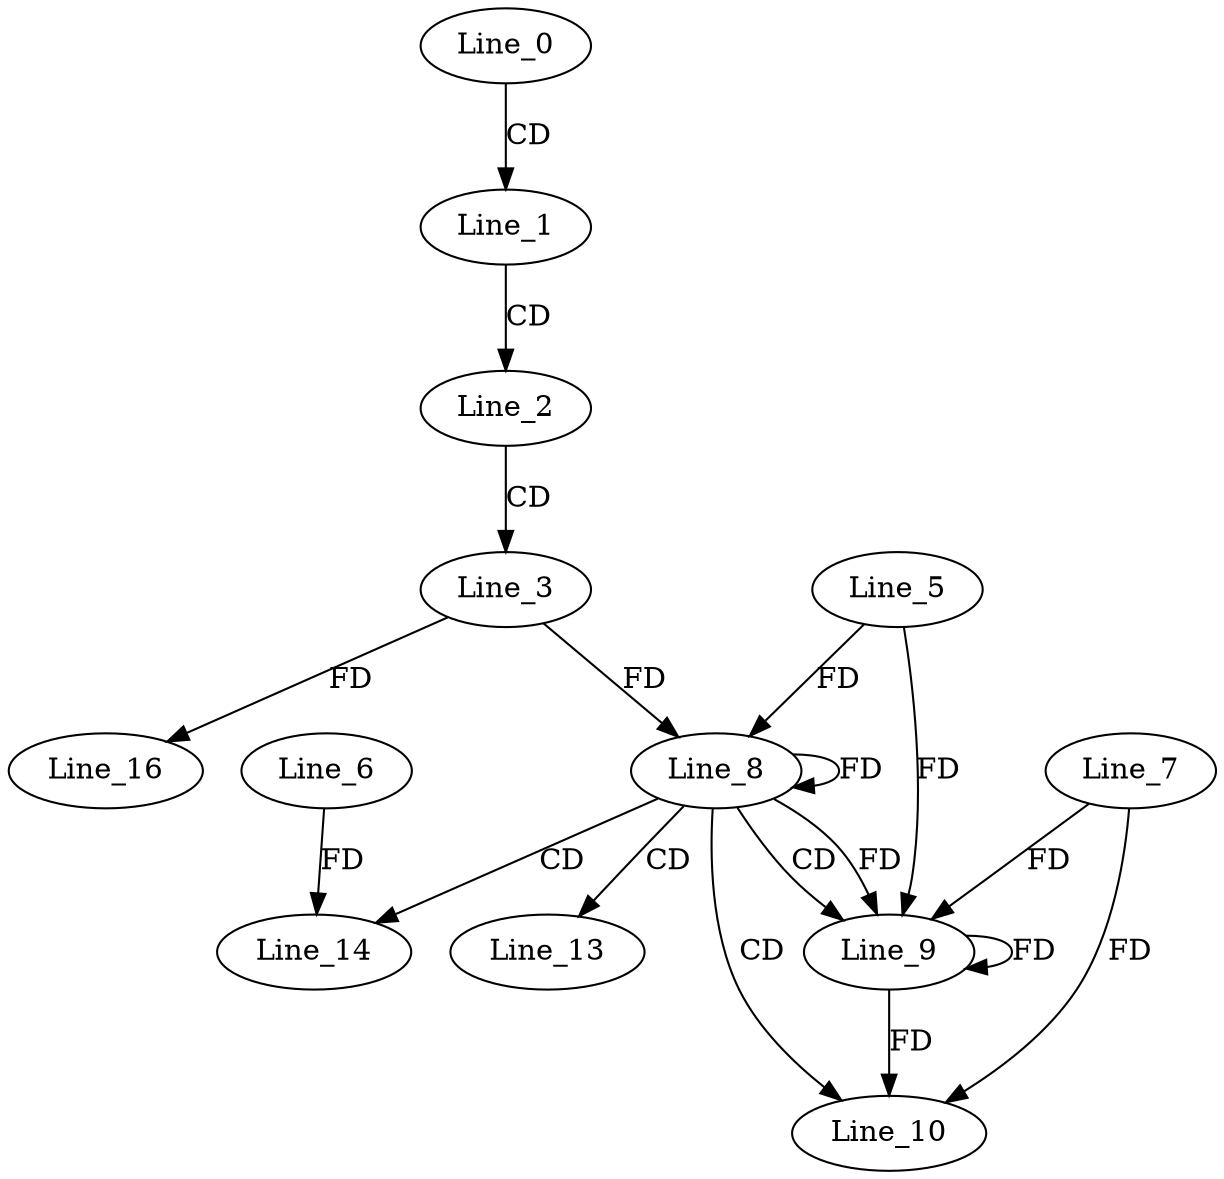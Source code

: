 digraph G {
  Line_0;
  Line_1;
  Line_2;
  Line_3;
  Line_8;
  Line_5;
  Line_8;
  Line_8;
  Line_9;
  Line_7;
  Line_9;
  Line_10;
  Line_13;
  Line_14;
  Line_6;
  Line_16;
  Line_0 -> Line_1 [ label="CD" ];
  Line_1 -> Line_2 [ label="CD" ];
  Line_2 -> Line_3 [ label="CD" ];
  Line_8 -> Line_8 [ label="FD" ];
  Line_5 -> Line_8 [ label="FD" ];
  Line_3 -> Line_8 [ label="FD" ];
  Line_8 -> Line_9 [ label="CD" ];
  Line_9 -> Line_9 [ label="FD" ];
  Line_7 -> Line_9 [ label="FD" ];
  Line_8 -> Line_9 [ label="FD" ];
  Line_5 -> Line_9 [ label="FD" ];
  Line_8 -> Line_10 [ label="CD" ];
  Line_9 -> Line_10 [ label="FD" ];
  Line_7 -> Line_10 [ label="FD" ];
  Line_8 -> Line_13 [ label="CD" ];
  Line_8 -> Line_14 [ label="CD" ];
  Line_6 -> Line_14 [ label="FD" ];
  Line_3 -> Line_16 [ label="FD" ];
}
